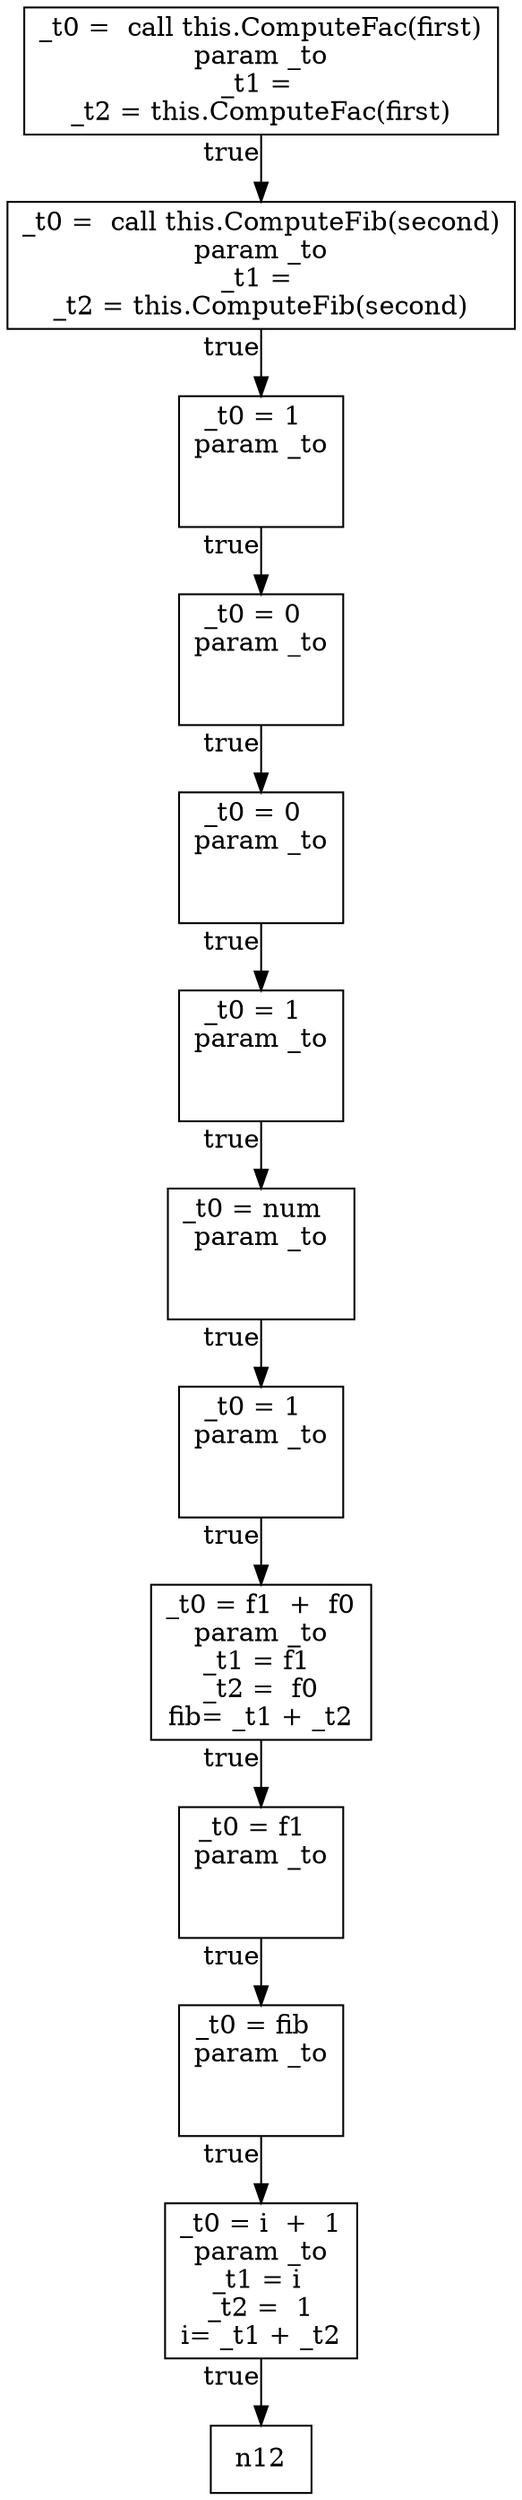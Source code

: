 digraph G {
node [shape = box];
n0 [label="_t0 =  call this.ComputeFac(first)\nparam _to\n_t1 = \n_t2 = this.ComputeFac(first)\n"];
n0 -> n1 [xlabel="true"];
n1 [label="_t0 =  call this.ComputeFib(second)\nparam _to\n_t1 = \n_t2 = this.ComputeFib(second)\n"];
n1 -> n2 [xlabel="true"];
n2 [label="_t0 = 1  \nparam _to\n\n\n"];
n2 -> n3 [xlabel="true"];
n3 [label="_t0 = 0  \nparam _to\n\n\n"];
n3 -> n4 [xlabel="true"];
n4 [label="_t0 = 0  \nparam _to\n\n\n"];
n4 -> n5 [xlabel="true"];
n5 [label="_t0 = 1  \nparam _to\n\n\n"];
n5 -> n6 [xlabel="true"];
n6 [label="_t0 = num  \nparam _to\n\n\n"];
n6 -> n7 [xlabel="true"];
n7 [label="_t0 = 1  \nparam _to\n\n\n"];
n7 -> n8 [xlabel="true"];
n8 [label="_t0 = f1  +  f0\nparam _to\n_t1 = f1 \n_t2 =  f0\nfib= _t1 + _t2"];
n8 -> n9 [xlabel="true"];
n9 [label="_t0 = f1  \nparam _to\n\n\n"];
n9 -> n10 [xlabel="true"];
n10 [label="_t0 = fib  \nparam _to\n\n\n"];
n10 -> n11 [xlabel="true"];
n11 [label="_t0 = i  +  1\nparam _to\n_t1 = i \n_t2 =  1\ni= _t1 + _t2"];
n11 -> n12 [xlabel="true"];
}
